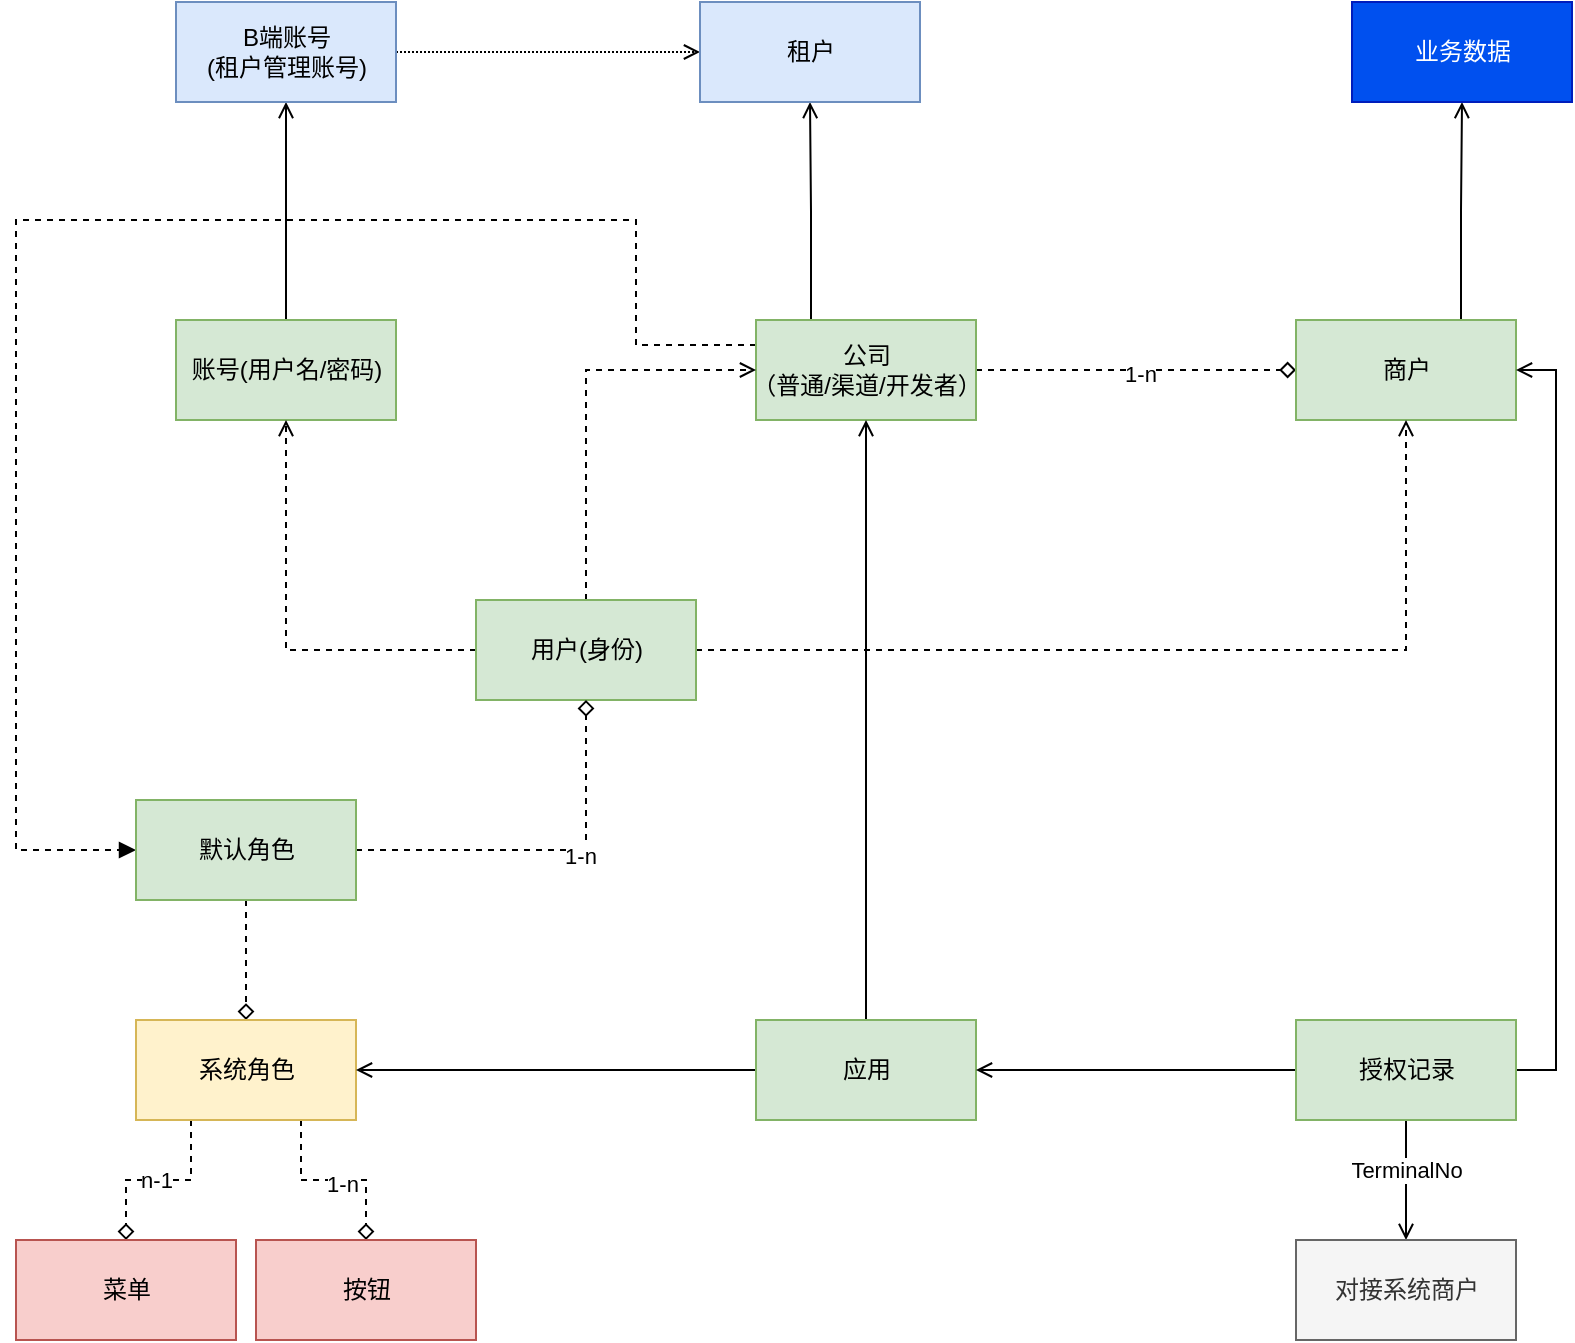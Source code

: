 <mxfile version="16.2.6" type="github">
  <diagram id="EHGtMJ0qzdUWasOliFA4" name="Page-1">
    <mxGraphModel dx="1426" dy="739" grid="1" gridSize="10" guides="1" tooltips="1" connect="1" arrows="1" fold="1" page="1" pageScale="1" pageWidth="827" pageHeight="1169" math="0" shadow="0">
      <root>
        <mxCell id="0" />
        <mxCell id="1" parent="0" />
        <mxCell id="vZY_dRZLXu56DrbADN1j-52" style="edgeStyle=orthogonalEdgeStyle;rounded=0;orthogonalLoop=1;jettySize=auto;html=1;exitX=0.5;exitY=0;exitDx=0;exitDy=0;entryX=0.5;entryY=1;entryDx=0;entryDy=0;endArrow=open;endFill=0;" edge="1" parent="1" source="vZY_dRZLXu56DrbADN1j-1" target="vZY_dRZLXu56DrbADN1j-51">
          <mxGeometry relative="1" as="geometry" />
        </mxCell>
        <mxCell id="vZY_dRZLXu56DrbADN1j-1" value="账号(用户名/密码)" style="html=1;fillColor=#d5e8d4;strokeColor=#82b366;" vertex="1" parent="1">
          <mxGeometry x="100" y="290" width="110" height="50" as="geometry" />
        </mxCell>
        <mxCell id="vZY_dRZLXu56DrbADN1j-18" style="edgeStyle=orthogonalEdgeStyle;rounded=0;orthogonalLoop=1;jettySize=auto;html=1;exitX=0;exitY=0.25;exitDx=0;exitDy=0;entryX=0;entryY=0.5;entryDx=0;entryDy=0;dashed=1;endArrow=block;endFill=1;" edge="1" parent="1" source="vZY_dRZLXu56DrbADN1j-2" target="vZY_dRZLXu56DrbADN1j-17">
          <mxGeometry relative="1" as="geometry">
            <Array as="points">
              <mxPoint x="330" y="303" />
              <mxPoint x="330" y="240" />
              <mxPoint x="20" y="240" />
              <mxPoint x="20" y="555" />
            </Array>
          </mxGeometry>
        </mxCell>
        <mxCell id="vZY_dRZLXu56DrbADN1j-22" style="edgeStyle=orthogonalEdgeStyle;rounded=0;orthogonalLoop=1;jettySize=auto;html=1;exitX=1;exitY=0.5;exitDx=0;exitDy=0;entryX=0;entryY=0.5;entryDx=0;entryDy=0;dashed=1;endArrow=diamond;endFill=0;" edge="1" parent="1" source="vZY_dRZLXu56DrbADN1j-2" target="vZY_dRZLXu56DrbADN1j-4">
          <mxGeometry relative="1" as="geometry" />
        </mxCell>
        <mxCell id="vZY_dRZLXu56DrbADN1j-24" value="1-n" style="edgeLabel;html=1;align=center;verticalAlign=middle;resizable=0;points=[];" vertex="1" connectable="0" parent="vZY_dRZLXu56DrbADN1j-22">
          <mxGeometry x="0.025" y="-2" relative="1" as="geometry">
            <mxPoint as="offset" />
          </mxGeometry>
        </mxCell>
        <mxCell id="vZY_dRZLXu56DrbADN1j-55" style="edgeStyle=orthogonalEdgeStyle;rounded=0;orthogonalLoop=1;jettySize=auto;html=1;exitX=0.25;exitY=0;exitDx=0;exitDy=0;entryX=0.5;entryY=1;entryDx=0;entryDy=0;endArrow=open;endFill=0;" edge="1" parent="1" source="vZY_dRZLXu56DrbADN1j-2" target="vZY_dRZLXu56DrbADN1j-54">
          <mxGeometry relative="1" as="geometry" />
        </mxCell>
        <mxCell id="vZY_dRZLXu56DrbADN1j-2" value="公司&lt;br&gt;（普通/渠道/开发者）" style="html=1;fillColor=#d5e8d4;strokeColor=#82b366;" vertex="1" parent="1">
          <mxGeometry x="390" y="290" width="110" height="50" as="geometry" />
        </mxCell>
        <mxCell id="vZY_dRZLXu56DrbADN1j-61" style="edgeStyle=orthogonalEdgeStyle;rounded=0;orthogonalLoop=1;jettySize=auto;html=1;exitX=0.75;exitY=0;exitDx=0;exitDy=0;entryX=0.5;entryY=1;entryDx=0;entryDy=0;endArrow=open;endFill=0;" edge="1" parent="1" source="vZY_dRZLXu56DrbADN1j-4" target="vZY_dRZLXu56DrbADN1j-60">
          <mxGeometry relative="1" as="geometry" />
        </mxCell>
        <mxCell id="vZY_dRZLXu56DrbADN1j-4" value="商户" style="html=1;fillColor=#d5e8d4;strokeColor=#82b366;" vertex="1" parent="1">
          <mxGeometry x="660" y="290" width="110" height="50" as="geometry" />
        </mxCell>
        <mxCell id="vZY_dRZLXu56DrbADN1j-11" style="edgeStyle=orthogonalEdgeStyle;rounded=0;orthogonalLoop=1;jettySize=auto;html=1;exitX=0;exitY=0.5;exitDx=0;exitDy=0;entryX=0.5;entryY=1;entryDx=0;entryDy=0;endArrow=open;endFill=0;dashed=1;" edge="1" parent="1" source="vZY_dRZLXu56DrbADN1j-10" target="vZY_dRZLXu56DrbADN1j-1">
          <mxGeometry relative="1" as="geometry" />
        </mxCell>
        <mxCell id="vZY_dRZLXu56DrbADN1j-13" style="edgeStyle=orthogonalEdgeStyle;rounded=0;orthogonalLoop=1;jettySize=auto;html=1;exitX=1;exitY=0.5;exitDx=0;exitDy=0;entryX=0.5;entryY=1;entryDx=0;entryDy=0;dashed=1;endArrow=open;endFill=0;" edge="1" parent="1" source="vZY_dRZLXu56DrbADN1j-10" target="vZY_dRZLXu56DrbADN1j-4">
          <mxGeometry relative="1" as="geometry" />
        </mxCell>
        <mxCell id="vZY_dRZLXu56DrbADN1j-16" style="edgeStyle=orthogonalEdgeStyle;rounded=0;orthogonalLoop=1;jettySize=auto;html=1;exitX=0.5;exitY=0;exitDx=0;exitDy=0;entryX=0;entryY=0.5;entryDx=0;entryDy=0;endArrow=open;endFill=0;dashed=1;" edge="1" parent="1" source="vZY_dRZLXu56DrbADN1j-10" target="vZY_dRZLXu56DrbADN1j-2">
          <mxGeometry relative="1" as="geometry" />
        </mxCell>
        <mxCell id="vZY_dRZLXu56DrbADN1j-10" value="用户(身份)" style="html=1;fillColor=#d5e8d4;strokeColor=#82b366;" vertex="1" parent="1">
          <mxGeometry x="250" y="430" width="110" height="50" as="geometry" />
        </mxCell>
        <mxCell id="vZY_dRZLXu56DrbADN1j-26" value="" style="edgeStyle=orthogonalEdgeStyle;rounded=0;orthogonalLoop=1;jettySize=auto;html=1;dashed=1;endArrow=diamond;endFill=0;" edge="1" parent="1" source="vZY_dRZLXu56DrbADN1j-17" target="vZY_dRZLXu56DrbADN1j-25">
          <mxGeometry relative="1" as="geometry" />
        </mxCell>
        <mxCell id="vZY_dRZLXu56DrbADN1j-27" style="edgeStyle=orthogonalEdgeStyle;rounded=0;orthogonalLoop=1;jettySize=auto;html=1;exitX=1;exitY=0.5;exitDx=0;exitDy=0;entryX=0.5;entryY=1;entryDx=0;entryDy=0;dashed=1;endArrow=diamond;endFill=0;" edge="1" parent="1" source="vZY_dRZLXu56DrbADN1j-17" target="vZY_dRZLXu56DrbADN1j-10">
          <mxGeometry relative="1" as="geometry" />
        </mxCell>
        <mxCell id="vZY_dRZLXu56DrbADN1j-28" value="1-n" style="edgeLabel;html=1;align=center;verticalAlign=middle;resizable=0;points=[];" vertex="1" connectable="0" parent="vZY_dRZLXu56DrbADN1j-27">
          <mxGeometry x="0.179" y="-3" relative="1" as="geometry">
            <mxPoint as="offset" />
          </mxGeometry>
        </mxCell>
        <mxCell id="vZY_dRZLXu56DrbADN1j-17" value="默认角色" style="html=1;fillColor=#d5e8d4;strokeColor=#82b366;" vertex="1" parent="1">
          <mxGeometry x="80" y="530" width="110" height="50" as="geometry" />
        </mxCell>
        <mxCell id="vZY_dRZLXu56DrbADN1j-31" value="" style="edgeStyle=orthogonalEdgeStyle;rounded=0;orthogonalLoop=1;jettySize=auto;html=1;dashed=1;endArrow=diamond;endFill=0;exitX=0.25;exitY=1;exitDx=0;exitDy=0;" edge="1" parent="1" source="vZY_dRZLXu56DrbADN1j-25" target="vZY_dRZLXu56DrbADN1j-30">
          <mxGeometry relative="1" as="geometry" />
        </mxCell>
        <mxCell id="vZY_dRZLXu56DrbADN1j-35" value="n-1" style="edgeLabel;html=1;align=center;verticalAlign=middle;resizable=0;points=[];" vertex="1" connectable="0" parent="vZY_dRZLXu56DrbADN1j-31">
          <mxGeometry x="0.027" relative="1" as="geometry">
            <mxPoint as="offset" />
          </mxGeometry>
        </mxCell>
        <mxCell id="vZY_dRZLXu56DrbADN1j-33" value="" style="edgeStyle=orthogonalEdgeStyle;rounded=0;orthogonalLoop=1;jettySize=auto;html=1;dashed=1;endArrow=diamond;endFill=0;exitX=0.75;exitY=1;exitDx=0;exitDy=0;" edge="1" parent="1" source="vZY_dRZLXu56DrbADN1j-25" target="vZY_dRZLXu56DrbADN1j-32">
          <mxGeometry relative="1" as="geometry" />
        </mxCell>
        <mxCell id="vZY_dRZLXu56DrbADN1j-34" value="1-n" style="edgeLabel;html=1;align=center;verticalAlign=middle;resizable=0;points=[];" vertex="1" connectable="0" parent="vZY_dRZLXu56DrbADN1j-33">
          <mxGeometry x="0.092" y="-2" relative="1" as="geometry">
            <mxPoint as="offset" />
          </mxGeometry>
        </mxCell>
        <mxCell id="vZY_dRZLXu56DrbADN1j-25" value="系统角色" style="html=1;fillColor=#fff2cc;strokeColor=#d6b656;" vertex="1" parent="1">
          <mxGeometry x="80" y="640" width="110" height="50" as="geometry" />
        </mxCell>
        <mxCell id="vZY_dRZLXu56DrbADN1j-30" value="菜单" style="html=1;fillColor=#f8cecc;strokeColor=#b85450;" vertex="1" parent="1">
          <mxGeometry x="20" y="750" width="110" height="50" as="geometry" />
        </mxCell>
        <mxCell id="vZY_dRZLXu56DrbADN1j-32" value="按钮" style="html=1;fillColor=#f8cecc;strokeColor=#b85450;" vertex="1" parent="1">
          <mxGeometry x="140" y="750" width="110" height="50" as="geometry" />
        </mxCell>
        <mxCell id="vZY_dRZLXu56DrbADN1j-37" style="edgeStyle=orthogonalEdgeStyle;rounded=0;orthogonalLoop=1;jettySize=auto;html=1;exitX=0;exitY=0.5;exitDx=0;exitDy=0;entryX=1;entryY=0.5;entryDx=0;entryDy=0;endArrow=open;endFill=0;" edge="1" parent="1" source="vZY_dRZLXu56DrbADN1j-36" target="vZY_dRZLXu56DrbADN1j-25">
          <mxGeometry relative="1" as="geometry" />
        </mxCell>
        <mxCell id="vZY_dRZLXu56DrbADN1j-47" style="edgeStyle=orthogonalEdgeStyle;rounded=0;orthogonalLoop=1;jettySize=auto;html=1;exitX=0.5;exitY=0;exitDx=0;exitDy=0;entryX=0.5;entryY=1;entryDx=0;entryDy=0;endArrow=open;endFill=0;" edge="1" parent="1" source="vZY_dRZLXu56DrbADN1j-36" target="vZY_dRZLXu56DrbADN1j-2">
          <mxGeometry relative="1" as="geometry" />
        </mxCell>
        <mxCell id="vZY_dRZLXu56DrbADN1j-36" value="应用" style="html=1;fillColor=#d5e8d4;strokeColor=#82b366;" vertex="1" parent="1">
          <mxGeometry x="390" y="640" width="110" height="50" as="geometry" />
        </mxCell>
        <mxCell id="vZY_dRZLXu56DrbADN1j-49" style="edgeStyle=orthogonalEdgeStyle;rounded=0;orthogonalLoop=1;jettySize=auto;html=1;exitX=0;exitY=0.5;exitDx=0;exitDy=0;entryX=1;entryY=0.5;entryDx=0;entryDy=0;endArrow=open;endFill=0;" edge="1" parent="1" source="vZY_dRZLXu56DrbADN1j-48" target="vZY_dRZLXu56DrbADN1j-36">
          <mxGeometry relative="1" as="geometry" />
        </mxCell>
        <mxCell id="vZY_dRZLXu56DrbADN1j-50" style="edgeStyle=orthogonalEdgeStyle;rounded=0;orthogonalLoop=1;jettySize=auto;html=1;exitX=1;exitY=0.5;exitDx=0;exitDy=0;entryX=1;entryY=0.5;entryDx=0;entryDy=0;endArrow=open;endFill=0;" edge="1" parent="1" source="vZY_dRZLXu56DrbADN1j-48" target="vZY_dRZLXu56DrbADN1j-4">
          <mxGeometry relative="1" as="geometry" />
        </mxCell>
        <mxCell id="vZY_dRZLXu56DrbADN1j-58" style="edgeStyle=orthogonalEdgeStyle;rounded=0;orthogonalLoop=1;jettySize=auto;html=1;exitX=0.5;exitY=1;exitDx=0;exitDy=0;endArrow=open;endFill=0;" edge="1" parent="1" source="vZY_dRZLXu56DrbADN1j-48" target="vZY_dRZLXu56DrbADN1j-57">
          <mxGeometry relative="1" as="geometry" />
        </mxCell>
        <mxCell id="vZY_dRZLXu56DrbADN1j-59" value="TerminalNo" style="edgeLabel;html=1;align=center;verticalAlign=middle;resizable=0;points=[];" vertex="1" connectable="0" parent="vZY_dRZLXu56DrbADN1j-58">
          <mxGeometry x="-0.167" relative="1" as="geometry">
            <mxPoint as="offset" />
          </mxGeometry>
        </mxCell>
        <mxCell id="vZY_dRZLXu56DrbADN1j-48" value="授权记录" style="html=1;fillColor=#d5e8d4;strokeColor=#82b366;" vertex="1" parent="1">
          <mxGeometry x="660" y="640" width="110" height="50" as="geometry" />
        </mxCell>
        <mxCell id="vZY_dRZLXu56DrbADN1j-56" style="edgeStyle=orthogonalEdgeStyle;rounded=0;orthogonalLoop=1;jettySize=auto;html=1;exitX=1;exitY=0.5;exitDx=0;exitDy=0;entryX=0;entryY=0.5;entryDx=0;entryDy=0;endArrow=open;endFill=0;dashed=1;dashPattern=1 1;" edge="1" parent="1" source="vZY_dRZLXu56DrbADN1j-51" target="vZY_dRZLXu56DrbADN1j-54">
          <mxGeometry relative="1" as="geometry" />
        </mxCell>
        <mxCell id="vZY_dRZLXu56DrbADN1j-51" value="B端账号&lt;br&gt;(租户管理账号)" style="html=1;fillColor=#dae8fc;strokeColor=#6c8ebf;" vertex="1" parent="1">
          <mxGeometry x="100" y="131" width="110" height="50" as="geometry" />
        </mxCell>
        <mxCell id="vZY_dRZLXu56DrbADN1j-54" value="租户" style="html=1;fillColor=#dae8fc;strokeColor=#6c8ebf;" vertex="1" parent="1">
          <mxGeometry x="362" y="131" width="110" height="50" as="geometry" />
        </mxCell>
        <mxCell id="vZY_dRZLXu56DrbADN1j-57" value="对接系统商户" style="html=1;fillColor=#f5f5f5;strokeColor=#666666;fontColor=#333333;" vertex="1" parent="1">
          <mxGeometry x="660" y="750" width="110" height="50" as="geometry" />
        </mxCell>
        <mxCell id="vZY_dRZLXu56DrbADN1j-60" value="业务数据" style="html=1;fillColor=#0050ef;fontColor=#ffffff;strokeColor=#001DBC;" vertex="1" parent="1">
          <mxGeometry x="688" y="131" width="110" height="50" as="geometry" />
        </mxCell>
      </root>
    </mxGraphModel>
  </diagram>
</mxfile>
